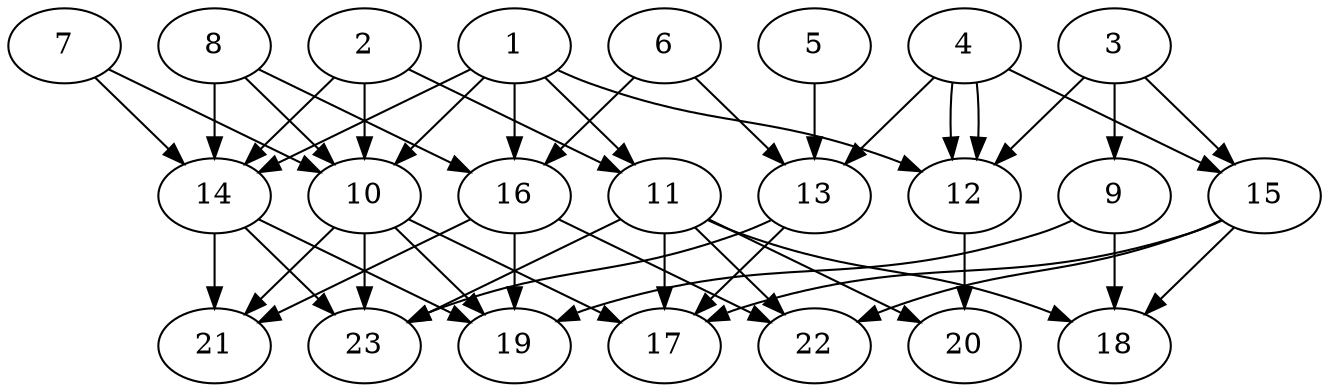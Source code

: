 // DAG (tier=2-normal, mode=data, n=23, ccr=0.449, fat=0.676, density=0.570, regular=0.579, jump=0.181, mindata=2097152, maxdata=16777216)
// DAG automatically generated by daggen at Sun Aug 24 16:33:34 2025
// /home/ermia/Project/Environments/daggen/bin/daggen --dot --ccr 0.449 --fat 0.676 --regular 0.579 --density 0.570 --jump 0.181 --mindata 2097152 --maxdata 16777216 -n 23 
digraph G {
  1 [size="24310777143227408", alpha="0.10", expect_size="12155388571613704"]
  1 -> 10 [size ="1326284860817408"]
  1 -> 11 [size ="1326284860817408"]
  1 -> 12 [size ="1326284860817408"]
  1 -> 14 [size ="1326284860817408"]
  1 -> 16 [size ="1326284860817408"]
  2 [size="9076508483734932", alpha="0.06", expect_size="4538254241867466"]
  2 -> 10 [size ="633329174970368"]
  2 -> 11 [size ="633329174970368"]
  2 -> 14 [size ="633329174970368"]
  3 [size="418428453197203264", alpha="0.09", expect_size="209214226598601632"]
  3 -> 9 [size ="297377126678528"]
  3 -> 12 [size ="297377126678528"]
  3 -> 15 [size ="297377126678528"]
  4 [size="518277769074010304", alpha="0.03", expect_size="259138884537005152"]
  4 -> 12 [size ="443606234038272"]
  4 -> 12 [size ="443606234038272"]
  4 -> 13 [size ="443606234038272"]
  4 -> 15 [size ="443606234038272"]
  5 [size="4343702050552672768", alpha="0.17", expect_size="2171851025276336384"]
  5 -> 13 [size ="1854862996275200"]
  6 [size="2822484317516200935424", alpha="0.16", expect_size="1411242158758100467712"]
  6 -> 13 [size ="1597758041489408"]
  6 -> 16 [size ="1597758041489408"]
  7 [size="1628810084182787328", alpha="0.04", expect_size="814405042091393664"]
  7 -> 10 [size ="1391839189925888"]
  7 -> 14 [size ="1391839189925888"]
  8 [size="4088140712091058176000", alpha="0.14", expect_size="2044070356045529088000"]
  8 -> 10 [size ="2045379398860800"]
  8 -> 14 [size ="2045379398860800"]
  8 -> 16 [size ="2045379398860800"]
  9 [size="23168079963141316", alpha="0.00", expect_size="11584039981570658"]
  9 -> 18 [size ="804820038451200"]
  9 -> 19 [size ="804820038451200"]
  10 [size="683118205336732544", alpha="0.15", expect_size="341559102668366272"]
  10 -> 17 [size ="677968137420800"]
  10 -> 19 [size ="677968137420800"]
  10 -> 21 [size ="677968137420800"]
  10 -> 23 [size ="677968137420800"]
  11 [size="3155042686166985216", alpha="0.00", expect_size="1577521343083492608"]
  11 -> 17 [size ="1112675778035712"]
  11 -> 18 [size ="1112675778035712"]
  11 -> 20 [size ="1112675778035712"]
  11 -> 22 [size ="1112675778035712"]
  11 -> 23 [size ="1112675778035712"]
  12 [size="323033811401294784", alpha="0.03", expect_size="161516905700647392"]
  12 -> 20 [size ="264666362150912"]
  13 [size="1940164657139672", alpha="0.18", expect_size="970082328569836"]
  13 -> 17 [size ="82445126860800"]
  13 -> 23 [size ="82445126860800"]
  14 [size="23498235653554064", alpha="0.11", expect_size="11749117826777032"]
  14 -> 19 [size ="1457868674957312"]
  14 -> 21 [size ="1457868674957312"]
  14 -> 23 [size ="1457868674957312"]
  15 [size="1044219454961925376", alpha="0.08", expect_size="522109727480962688"]
  15 -> 17 [size ="593451410259968"]
  15 -> 18 [size ="593451410259968"]
  15 -> 22 [size ="593451410259968"]
  16 [size="3536173237840535093248", alpha="0.09", expect_size="1768086618920267546624"]
  16 -> 19 [size ="1856859350761472"]
  16 -> 21 [size ="1856859350761472"]
  16 -> 22 [size ="1856859350761472"]
  17 [size="4556594862689878016000", alpha="0.09", expect_size="2278297431344939008000"]
  18 [size="1508283776115371520", alpha="0.03", expect_size="754141888057685760"]
  19 [size="1749007215442033152", alpha="0.18", expect_size="874503607721016576"]
  20 [size="2564494158051632218112", alpha="0.17", expect_size="1282247079025816109056"]
  21 [size="10850238163621314", alpha="0.08", expect_size="5425119081810657"]
  22 [size="6404674118833556", alpha="0.13", expect_size="3202337059416778"]
  23 [size="4699920171611023474688", alpha="0.18", expect_size="2349960085805511737344"]
}